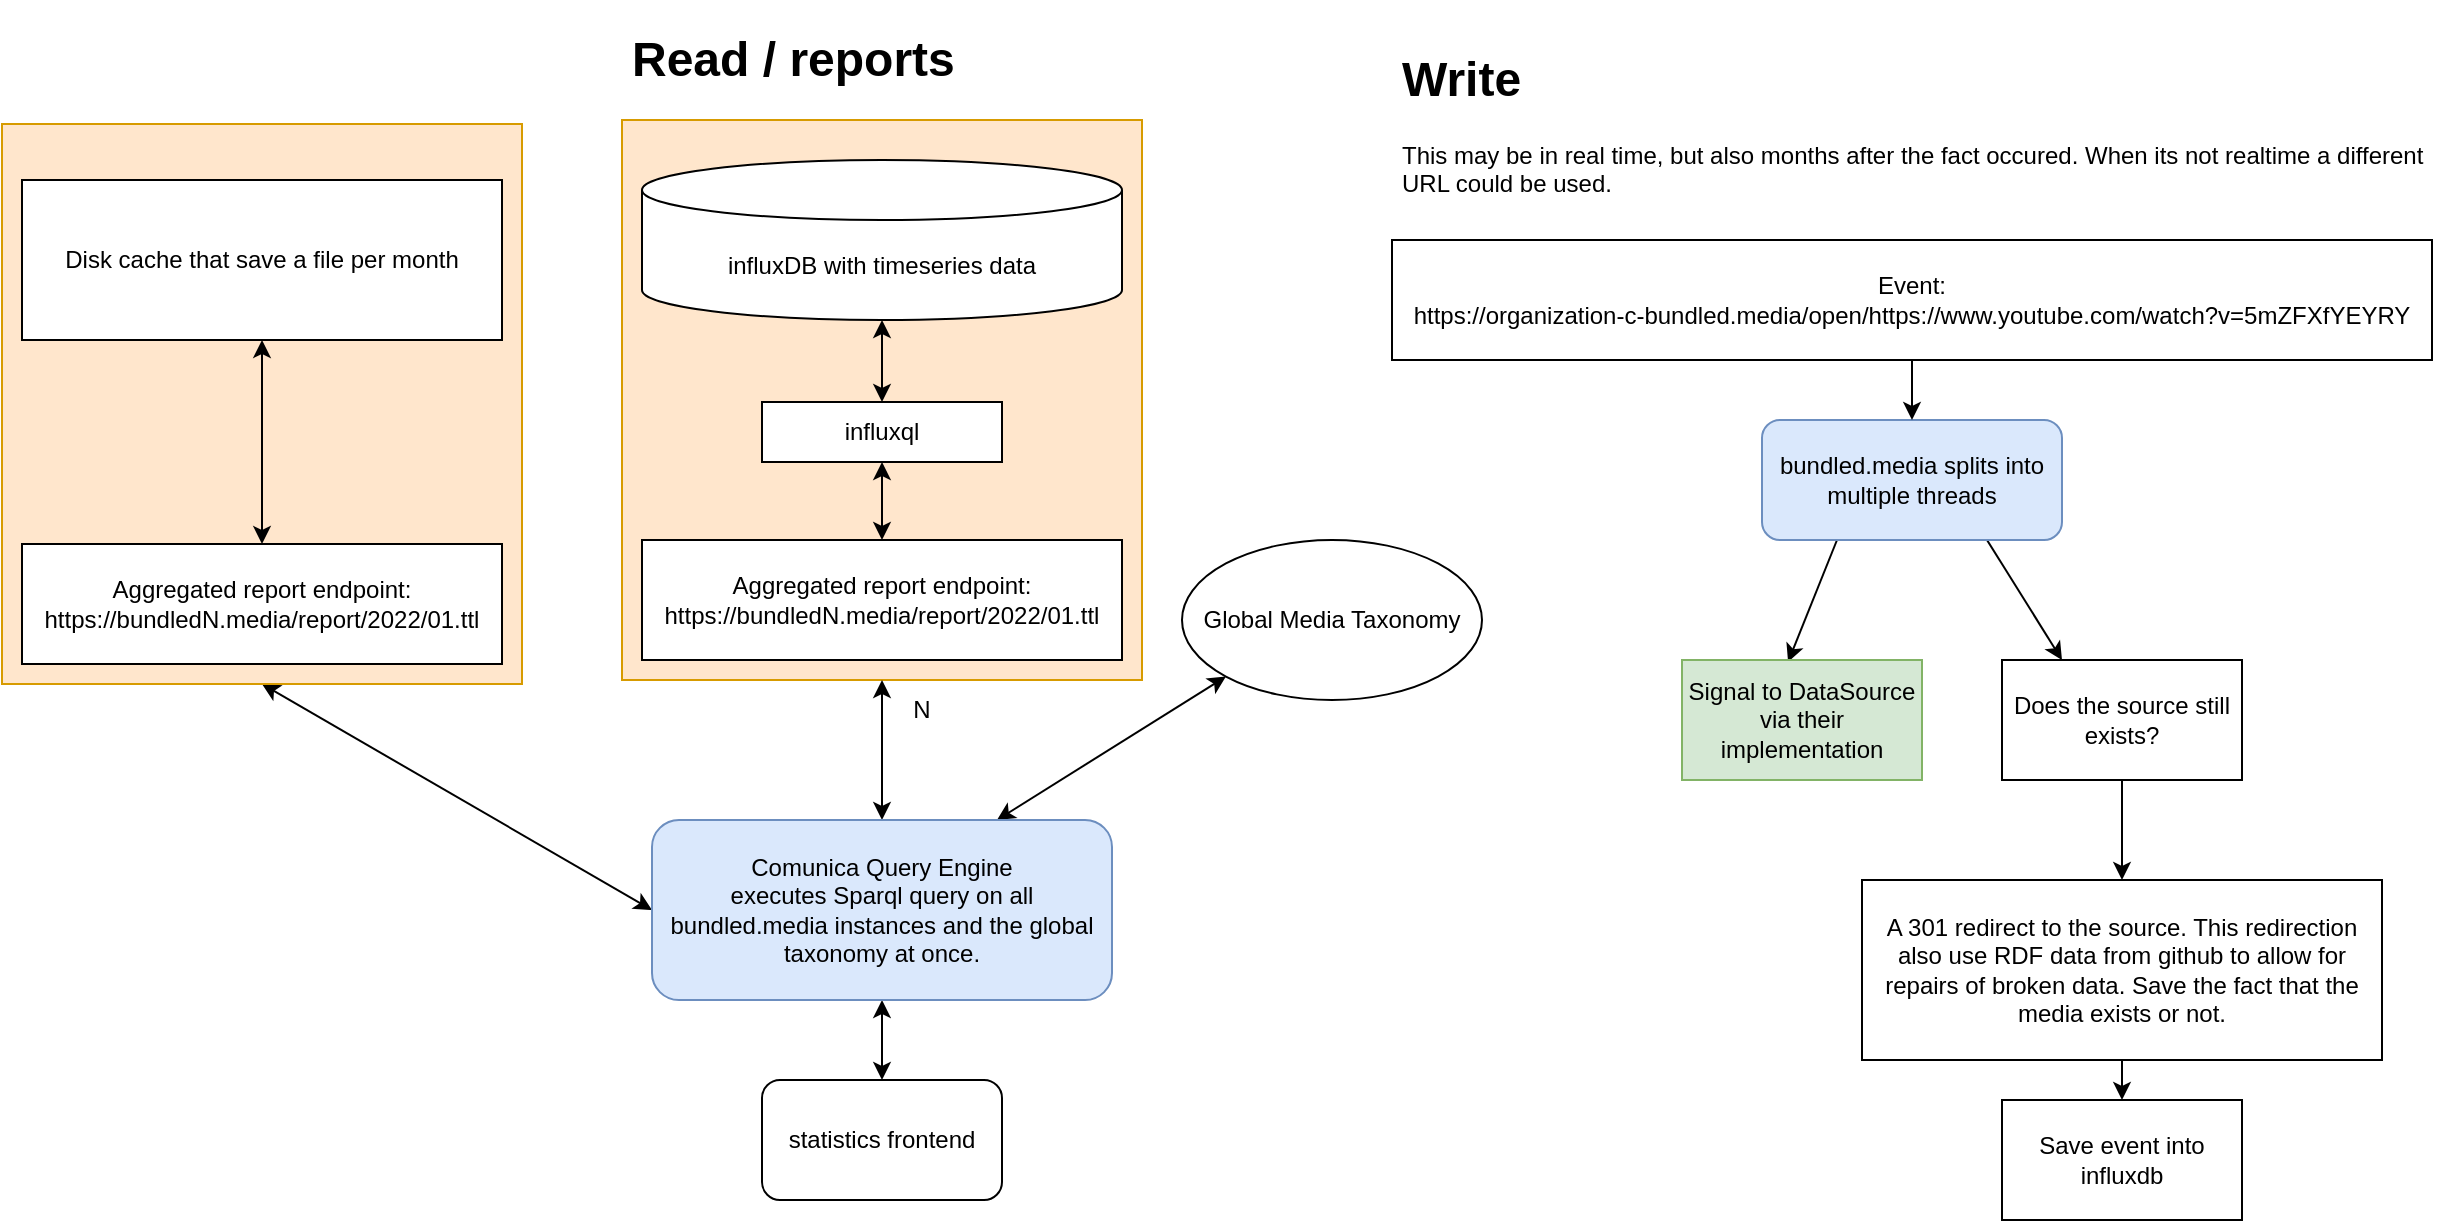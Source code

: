 <mxfile>
    <diagram id="YlMXlF1___ZSP1ZNmGy7" name="Page-1">
        <mxGraphModel dx="1968" dy="760" grid="1" gridSize="10" guides="1" tooltips="1" connect="1" arrows="1" fold="1" page="1" pageScale="1" pageWidth="850" pageHeight="1100" math="0" shadow="0">
            <root>
                <mxCell id="0"/>
                <mxCell id="1" parent="0"/>
                <mxCell id="2" value="statistics frontend" style="rounded=1;whiteSpace=wrap;html=1;" parent="1" vertex="1">
                    <mxGeometry x="120" y="560" width="120" height="60" as="geometry"/>
                </mxCell>
                <mxCell id="4" value="" style="rounded=0;whiteSpace=wrap;html=1;fillColor=#ffe6cc;strokeColor=#d79b00;" parent="1" vertex="1">
                    <mxGeometry x="50" y="80" width="260" height="280" as="geometry"/>
                </mxCell>
                <mxCell id="5" value="influxDB with timeseries data" style="shape=cylinder3;whiteSpace=wrap;html=1;boundedLbl=1;backgroundOutline=1;size=15;" parent="1" vertex="1">
                    <mxGeometry x="60" y="100" width="240" height="80" as="geometry"/>
                </mxCell>
                <mxCell id="9" style="edgeStyle=none;html=1;exitX=0.5;exitY=0;exitDx=0;exitDy=0;entryX=0.5;entryY=1;entryDx=0;entryDy=0;startArrow=classic;startFill=1;" parent="1" source="6" target="7" edge="1">
                    <mxGeometry relative="1" as="geometry"/>
                </mxCell>
                <mxCell id="6" value="Aggregated report endpoint:&lt;br&gt;https://bundledN.media/report/2022/01.ttl" style="rounded=0;whiteSpace=wrap;html=1;" parent="1" vertex="1">
                    <mxGeometry x="60" y="290" width="240" height="60" as="geometry"/>
                </mxCell>
                <mxCell id="8" style="edgeStyle=none;html=1;exitX=0.5;exitY=0;exitDx=0;exitDy=0;startArrow=classic;startFill=1;" parent="1" source="7" target="5" edge="1">
                    <mxGeometry relative="1" as="geometry"/>
                </mxCell>
                <mxCell id="7" value="influxql" style="rounded=0;whiteSpace=wrap;html=1;" parent="1" vertex="1">
                    <mxGeometry x="120" y="221" width="120" height="30" as="geometry"/>
                </mxCell>
                <mxCell id="11" style="edgeStyle=none;html=1;exitX=0.5;exitY=0;exitDx=0;exitDy=0;entryX=0.5;entryY=1;entryDx=0;entryDy=0;startArrow=classic;startFill=1;" parent="1" source="10" target="4" edge="1">
                    <mxGeometry relative="1" as="geometry"/>
                </mxCell>
                <mxCell id="16" style="edgeStyle=none;html=1;exitX=0.5;exitY=1;exitDx=0;exitDy=0;startArrow=classic;startFill=1;" parent="1" source="10" target="2" edge="1">
                    <mxGeometry relative="1" as="geometry"/>
                </mxCell>
                <mxCell id="21" style="edgeStyle=none;html=1;exitX=0.75;exitY=0;exitDx=0;exitDy=0;entryX=0;entryY=1;entryDx=0;entryDy=0;startArrow=classic;startFill=1;" parent="1" source="10" target="20" edge="1">
                    <mxGeometry relative="1" as="geometry"/>
                </mxCell>
                <mxCell id="50" style="edgeStyle=none;html=1;exitX=0;exitY=0.5;exitDx=0;exitDy=0;entryX=0.5;entryY=1;entryDx=0;entryDy=0;startArrow=classic;startFill=1;" edge="1" parent="1" source="10" target="42">
                    <mxGeometry relative="1" as="geometry"/>
                </mxCell>
                <mxCell id="10" value="Comunica Query Engine&lt;br&gt;executes Sparql query on all bundled.media instances and the global taxonomy at once." style="rounded=1;whiteSpace=wrap;html=1;fillColor=#dae8fc;strokeColor=#6c8ebf;" parent="1" vertex="1">
                    <mxGeometry x="65" y="430" width="230" height="90" as="geometry"/>
                </mxCell>
                <mxCell id="20" value="Global Media Taxonomy" style="ellipse;whiteSpace=wrap;html=1;" parent="1" vertex="1">
                    <mxGeometry x="330" y="290" width="150" height="80" as="geometry"/>
                </mxCell>
                <mxCell id="22" value="N" style="text;html=1;strokeColor=none;fillColor=none;align=center;verticalAlign=middle;whiteSpace=wrap;rounded=0;" parent="1" vertex="1">
                    <mxGeometry x="170" y="360" width="60" height="30" as="geometry"/>
                </mxCell>
                <mxCell id="24" value="&lt;h1&gt;Read / reports&lt;/h1&gt;" style="text;html=1;strokeColor=none;fillColor=none;spacing=5;spacingTop=-20;whiteSpace=wrap;overflow=hidden;rounded=0;" parent="1" vertex="1">
                    <mxGeometry x="50" y="30" width="275" height="40" as="geometry"/>
                </mxCell>
                <mxCell id="25" value="&lt;h1&gt;Write&lt;/h1&gt;&lt;div&gt;This may be in real time, but also months after the fact occured. When its not realtime a different URL could be used.&lt;/div&gt;" style="text;html=1;strokeColor=none;fillColor=none;spacing=5;spacingTop=-20;whiteSpace=wrap;overflow=hidden;rounded=0;" parent="1" vertex="1">
                    <mxGeometry x="435" y="40" width="525" height="80" as="geometry"/>
                </mxCell>
                <mxCell id="31" style="edgeStyle=none;html=1;exitX=0.25;exitY=1;exitDx=0;exitDy=0;entryX=0.442;entryY=0.017;entryDx=0;entryDy=0;entryPerimeter=0;startArrow=none;startFill=0;" parent="1" source="26" target="30" edge="1">
                    <mxGeometry relative="1" as="geometry"/>
                </mxCell>
                <mxCell id="41" style="edgeStyle=none;html=1;exitX=0.75;exitY=1;exitDx=0;exitDy=0;entryX=0.25;entryY=0;entryDx=0;entryDy=0;startArrow=none;startFill=0;" parent="1" source="26" target="37" edge="1">
                    <mxGeometry relative="1" as="geometry"/>
                </mxCell>
                <mxCell id="26" value="bundled.media splits into multiple threads" style="rounded=1;whiteSpace=wrap;html=1;fillColor=#dae8fc;strokeColor=#6c8ebf;" parent="1" vertex="1">
                    <mxGeometry x="620" y="230" width="150" height="60" as="geometry"/>
                </mxCell>
                <mxCell id="29" style="edgeStyle=none;html=1;exitX=0.5;exitY=1;exitDx=0;exitDy=0;entryX=0.5;entryY=0;entryDx=0;entryDy=0;startArrow=none;startFill=0;" parent="1" source="28" target="26" edge="1">
                    <mxGeometry relative="1" as="geometry"/>
                </mxCell>
                <mxCell id="28" value="Event:&lt;br&gt;https://organization-c-bundled.media/open/https://www.youtube.com/watch?v=5mZFXfYEYRY" style="rounded=0;whiteSpace=wrap;html=1;" parent="1" vertex="1">
                    <mxGeometry x="435" y="140" width="520" height="60" as="geometry"/>
                </mxCell>
                <mxCell id="30" value="Signal to DataSource via their implementation" style="rounded=0;whiteSpace=wrap;html=1;fillColor=#d5e8d4;strokeColor=#82b366;" parent="1" vertex="1">
                    <mxGeometry x="580" y="350" width="120" height="60" as="geometry"/>
                </mxCell>
                <mxCell id="40" style="edgeStyle=none;html=1;exitX=0.5;exitY=1;exitDx=0;exitDy=0;entryX=0.5;entryY=0;entryDx=0;entryDy=0;startArrow=none;startFill=0;" parent="1" source="32" target="34" edge="1">
                    <mxGeometry relative="1" as="geometry"/>
                </mxCell>
                <mxCell id="32" value="A 301 redirect to the source. This redirection also use RDF data from github to allow for repairs of broken data. Save the fact that the media exists or not." style="rounded=0;whiteSpace=wrap;html=1;" parent="1" vertex="1">
                    <mxGeometry x="670" y="460" width="260" height="90" as="geometry"/>
                </mxCell>
                <mxCell id="34" value="Save event into influxdb" style="rounded=0;whiteSpace=wrap;html=1;" parent="1" vertex="1">
                    <mxGeometry x="740" y="570" width="120" height="60" as="geometry"/>
                </mxCell>
                <mxCell id="39" style="edgeStyle=none;html=1;exitX=0.5;exitY=1;exitDx=0;exitDy=0;startArrow=none;startFill=0;" parent="1" source="37" target="32" edge="1">
                    <mxGeometry relative="1" as="geometry"/>
                </mxCell>
                <mxCell id="37" value="Does the source still exists?" style="rounded=0;whiteSpace=wrap;html=1;" parent="1" vertex="1">
                    <mxGeometry x="740" y="350" width="120" height="60" as="geometry"/>
                </mxCell>
                <mxCell id="42" value="" style="rounded=0;whiteSpace=wrap;html=1;fillColor=#ffe6cc;strokeColor=#d79b00;" vertex="1" parent="1">
                    <mxGeometry x="-260" y="82" width="260" height="280" as="geometry"/>
                </mxCell>
                <mxCell id="45" value="Aggregated report endpoint:&lt;br&gt;https://bundledN.media/report/2022/01.ttl" style="rounded=0;whiteSpace=wrap;html=1;" vertex="1" parent="1">
                    <mxGeometry x="-250" y="292" width="240" height="60" as="geometry"/>
                </mxCell>
                <mxCell id="49" style="edgeStyle=none;html=1;exitX=0.5;exitY=1;exitDx=0;exitDy=0;startArrow=classic;startFill=1;" edge="1" parent="1" source="48" target="45">
                    <mxGeometry relative="1" as="geometry"/>
                </mxCell>
                <mxCell id="48" value="Disk cache that save a file per month" style="rounded=0;whiteSpace=wrap;html=1;" vertex="1" parent="1">
                    <mxGeometry x="-250" y="110" width="240" height="80" as="geometry"/>
                </mxCell>
            </root>
        </mxGraphModel>
    </diagram>
</mxfile>